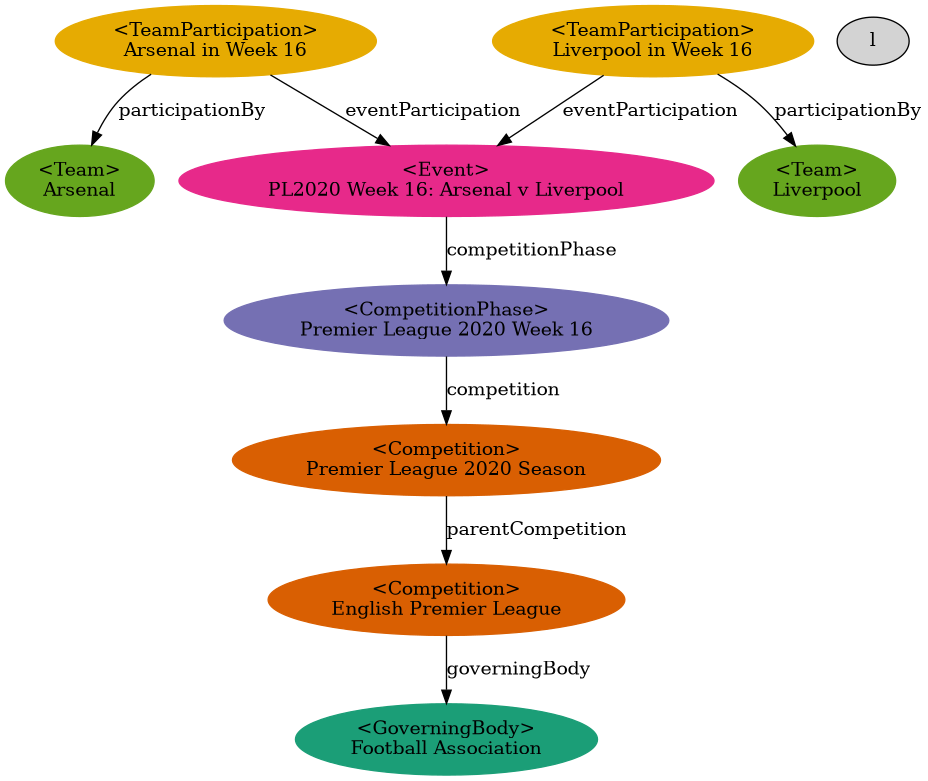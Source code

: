 @startuml

digraph regexp {
 node [colorscheme=dark27 style="filled"]
 TheFA [ label = "<GoverningBody>\nFootball Association" color=1 ];
 PremierLeague [ label = "<Competition>\nEnglish Premier League" color=2 ];l
 PL2020Season [ label= "<Competition>\nPremier League 2020 Season" color=2 ];
 PL2020Week16 [ label= "<CompetitionPhase>\nPremier League 2020 Week 16" color=3 ];
 Week16ArsenalVLiverpool [ label= "<Event>\nPL2020 Week 16: Arsenal v Liverpool" color=4 ];
 Arsenal [ label= "<Team>\nArsenal" color=5 ];
 Liverpool [ label= "<Team>\nLiverpool" color=5 ];
 ArsenalParticipWeek16ArsenalVLiverpool [ label= "<TeamParticipation>\nArsenal in Week 16" color=6 ];
 LiverpoolParticipWeek16ArsenalVLiverpool [ label= "<TeamParticipation>\nLiverpool in Week 16" color=6 ];

 ArsenalParticipWeek16ArsenalVLiverpool -> Arsenal [label="participationBy" ]
 LiverpoolParticipWeek16ArsenalVLiverpool -> Liverpool [label="participationBy" ]
 LiverpoolParticipWeek16ArsenalVLiverpool -> Week16ArsenalVLiverpool [label="eventParticipation" ]
 ArsenalParticipWeek16ArsenalVLiverpool -> Week16ArsenalVLiverpool [label="eventParticipation" ]
 Week16ArsenalVLiverpool -> PL2020Week16 [label="competitionPhase" ]
 PL2020Week16 -> PL2020Season [label="competition" ]
 PL2020Season -> PremierLeague [label="parentCompetition" ]
 PremierLeague -> TheFA [ label="governingBody" ]
}
@enduml
